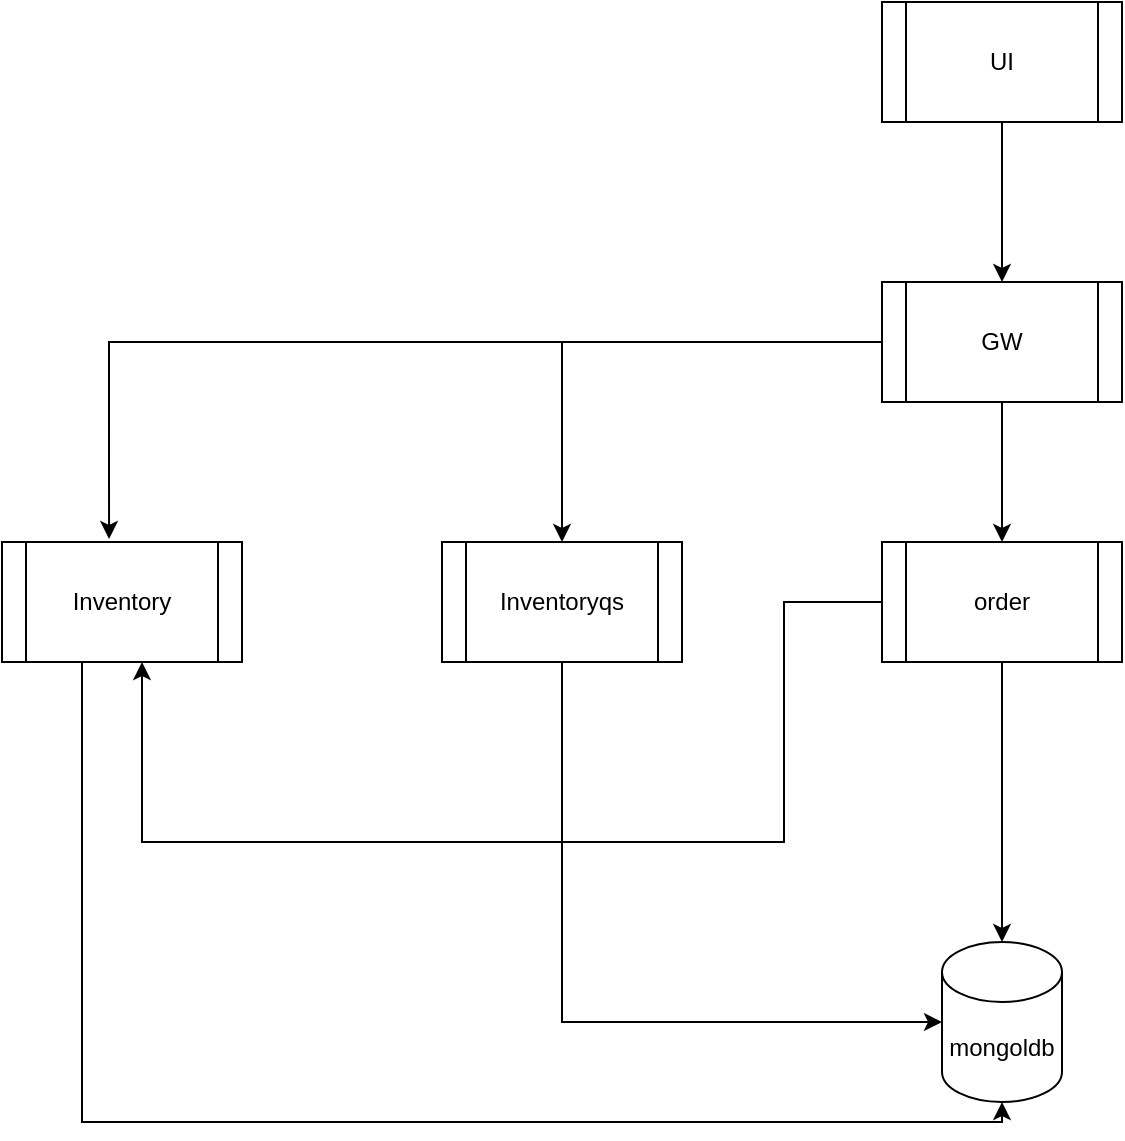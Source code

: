 <mxfile version="21.6.6" type="device">
  <diagram name="Page-1" id="74b105a0-9070-1c63-61bc-23e55f88626e">
    <mxGraphModel dx="1150" dy="826" grid="1" gridSize="10" guides="1" tooltips="1" connect="1" arrows="1" fold="1" page="1" pageScale="1.5" pageWidth="1169" pageHeight="826" background="none" math="0" shadow="0">
      <root>
        <mxCell id="0" style=";html=1;" />
        <mxCell id="1" style=";html=1;" parent="0" />
        <mxCell id="Ig4eFKjfvoejCMDQEeru-3" value="" style="edgeStyle=orthogonalEdgeStyle;rounded=0;orthogonalLoop=1;jettySize=auto;html=1;" parent="1" source="Ig4eFKjfvoejCMDQEeru-1" target="Ig4eFKjfvoejCMDQEeru-2" edge="1">
          <mxGeometry relative="1" as="geometry" />
        </mxCell>
        <mxCell id="Ig4eFKjfvoejCMDQEeru-1" value="UI" style="shape=process;whiteSpace=wrap;html=1;backgroundOutline=1;" parent="1" vertex="1">
          <mxGeometry x="730" y="50" width="120" height="60" as="geometry" />
        </mxCell>
        <mxCell id="Ig4eFKjfvoejCMDQEeru-18" style="edgeStyle=orthogonalEdgeStyle;rounded=0;orthogonalLoop=1;jettySize=auto;html=1;entryX=0.446;entryY=-0.025;entryDx=0;entryDy=0;entryPerimeter=0;" parent="1" source="Ig4eFKjfvoejCMDQEeru-2" target="Ig4eFKjfvoejCMDQEeru-4" edge="1">
          <mxGeometry relative="1" as="geometry" />
        </mxCell>
        <mxCell id="Ig4eFKjfvoejCMDQEeru-19" style="edgeStyle=orthogonalEdgeStyle;rounded=0;orthogonalLoop=1;jettySize=auto;html=1;entryX=0.5;entryY=0;entryDx=0;entryDy=0;" parent="1" source="Ig4eFKjfvoejCMDQEeru-2" target="Ig4eFKjfvoejCMDQEeru-10" edge="1">
          <mxGeometry relative="1" as="geometry" />
        </mxCell>
        <mxCell id="Ig4eFKjfvoejCMDQEeru-20" style="edgeStyle=orthogonalEdgeStyle;rounded=0;orthogonalLoop=1;jettySize=auto;html=1;entryX=0.5;entryY=0;entryDx=0;entryDy=0;" parent="1" source="Ig4eFKjfvoejCMDQEeru-2" target="Ig4eFKjfvoejCMDQEeru-16" edge="1">
          <mxGeometry relative="1" as="geometry" />
        </mxCell>
        <mxCell id="Ig4eFKjfvoejCMDQEeru-2" value="GW" style="shape=process;whiteSpace=wrap;html=1;backgroundOutline=1;" parent="1" vertex="1">
          <mxGeometry x="730" y="190" width="120" height="60" as="geometry" />
        </mxCell>
        <mxCell id="Ig4eFKjfvoejCMDQEeru-15" style="edgeStyle=orthogonalEdgeStyle;rounded=0;orthogonalLoop=1;jettySize=auto;html=1;entryX=0.5;entryY=1;entryDx=0;entryDy=0;entryPerimeter=0;" parent="1" source="Ig4eFKjfvoejCMDQEeru-4" target="Ig4eFKjfvoejCMDQEeru-5" edge="1">
          <mxGeometry relative="1" as="geometry">
            <mxPoint x="350" y="610" as="targetPoint" />
            <Array as="points">
              <mxPoint x="330" y="610" />
              <mxPoint x="790" y="610" />
            </Array>
          </mxGeometry>
        </mxCell>
        <mxCell id="Ig4eFKjfvoejCMDQEeru-4" value="Inventory" style="shape=process;whiteSpace=wrap;html=1;backgroundOutline=1;" parent="1" vertex="1">
          <mxGeometry x="290" y="320" width="120" height="60" as="geometry" />
        </mxCell>
        <mxCell id="Ig4eFKjfvoejCMDQEeru-5" value="mongoldb" style="shape=cylinder3;whiteSpace=wrap;html=1;boundedLbl=1;backgroundOutline=1;size=15;" parent="1" vertex="1">
          <mxGeometry x="760" y="520" width="60" height="80" as="geometry" />
        </mxCell>
        <mxCell id="Ig4eFKjfvoejCMDQEeru-14" style="edgeStyle=orthogonalEdgeStyle;rounded=0;orthogonalLoop=1;jettySize=auto;html=1;entryX=0;entryY=0.5;entryDx=0;entryDy=0;entryPerimeter=0;" parent="1" source="Ig4eFKjfvoejCMDQEeru-10" target="Ig4eFKjfvoejCMDQEeru-5" edge="1">
          <mxGeometry relative="1" as="geometry">
            <mxPoint x="640" y="560" as="targetPoint" />
            <Array as="points">
              <mxPoint x="570" y="560" />
            </Array>
          </mxGeometry>
        </mxCell>
        <mxCell id="Ig4eFKjfvoejCMDQEeru-10" value="Inventoryqs" style="shape=process;whiteSpace=wrap;html=1;backgroundOutline=1;" parent="1" vertex="1">
          <mxGeometry x="510" y="320" width="120" height="60" as="geometry" />
        </mxCell>
        <mxCell id="Ig4eFKjfvoejCMDQEeru-17" style="edgeStyle=orthogonalEdgeStyle;rounded=0;orthogonalLoop=1;jettySize=auto;html=1;entryX=0.5;entryY=0;entryDx=0;entryDy=0;entryPerimeter=0;" parent="1" source="Ig4eFKjfvoejCMDQEeru-16" target="Ig4eFKjfvoejCMDQEeru-5" edge="1">
          <mxGeometry relative="1" as="geometry" />
        </mxCell>
        <mxCell id="1bTVdnW1SXeP_zmx0pTk-1" style="edgeStyle=orthogonalEdgeStyle;rounded=0;orthogonalLoop=1;jettySize=auto;html=1;" edge="1" parent="1" source="Ig4eFKjfvoejCMDQEeru-16" target="Ig4eFKjfvoejCMDQEeru-4">
          <mxGeometry relative="1" as="geometry">
            <mxPoint x="360" y="390" as="targetPoint" />
            <Array as="points">
              <mxPoint x="681" y="350" />
              <mxPoint x="681" y="470" />
              <mxPoint x="360" y="470" />
            </Array>
          </mxGeometry>
        </mxCell>
        <mxCell id="Ig4eFKjfvoejCMDQEeru-16" value="order" style="shape=process;whiteSpace=wrap;html=1;backgroundOutline=1;" parent="1" vertex="1">
          <mxGeometry x="730" y="320" width="120" height="60" as="geometry" />
        </mxCell>
      </root>
    </mxGraphModel>
  </diagram>
</mxfile>
